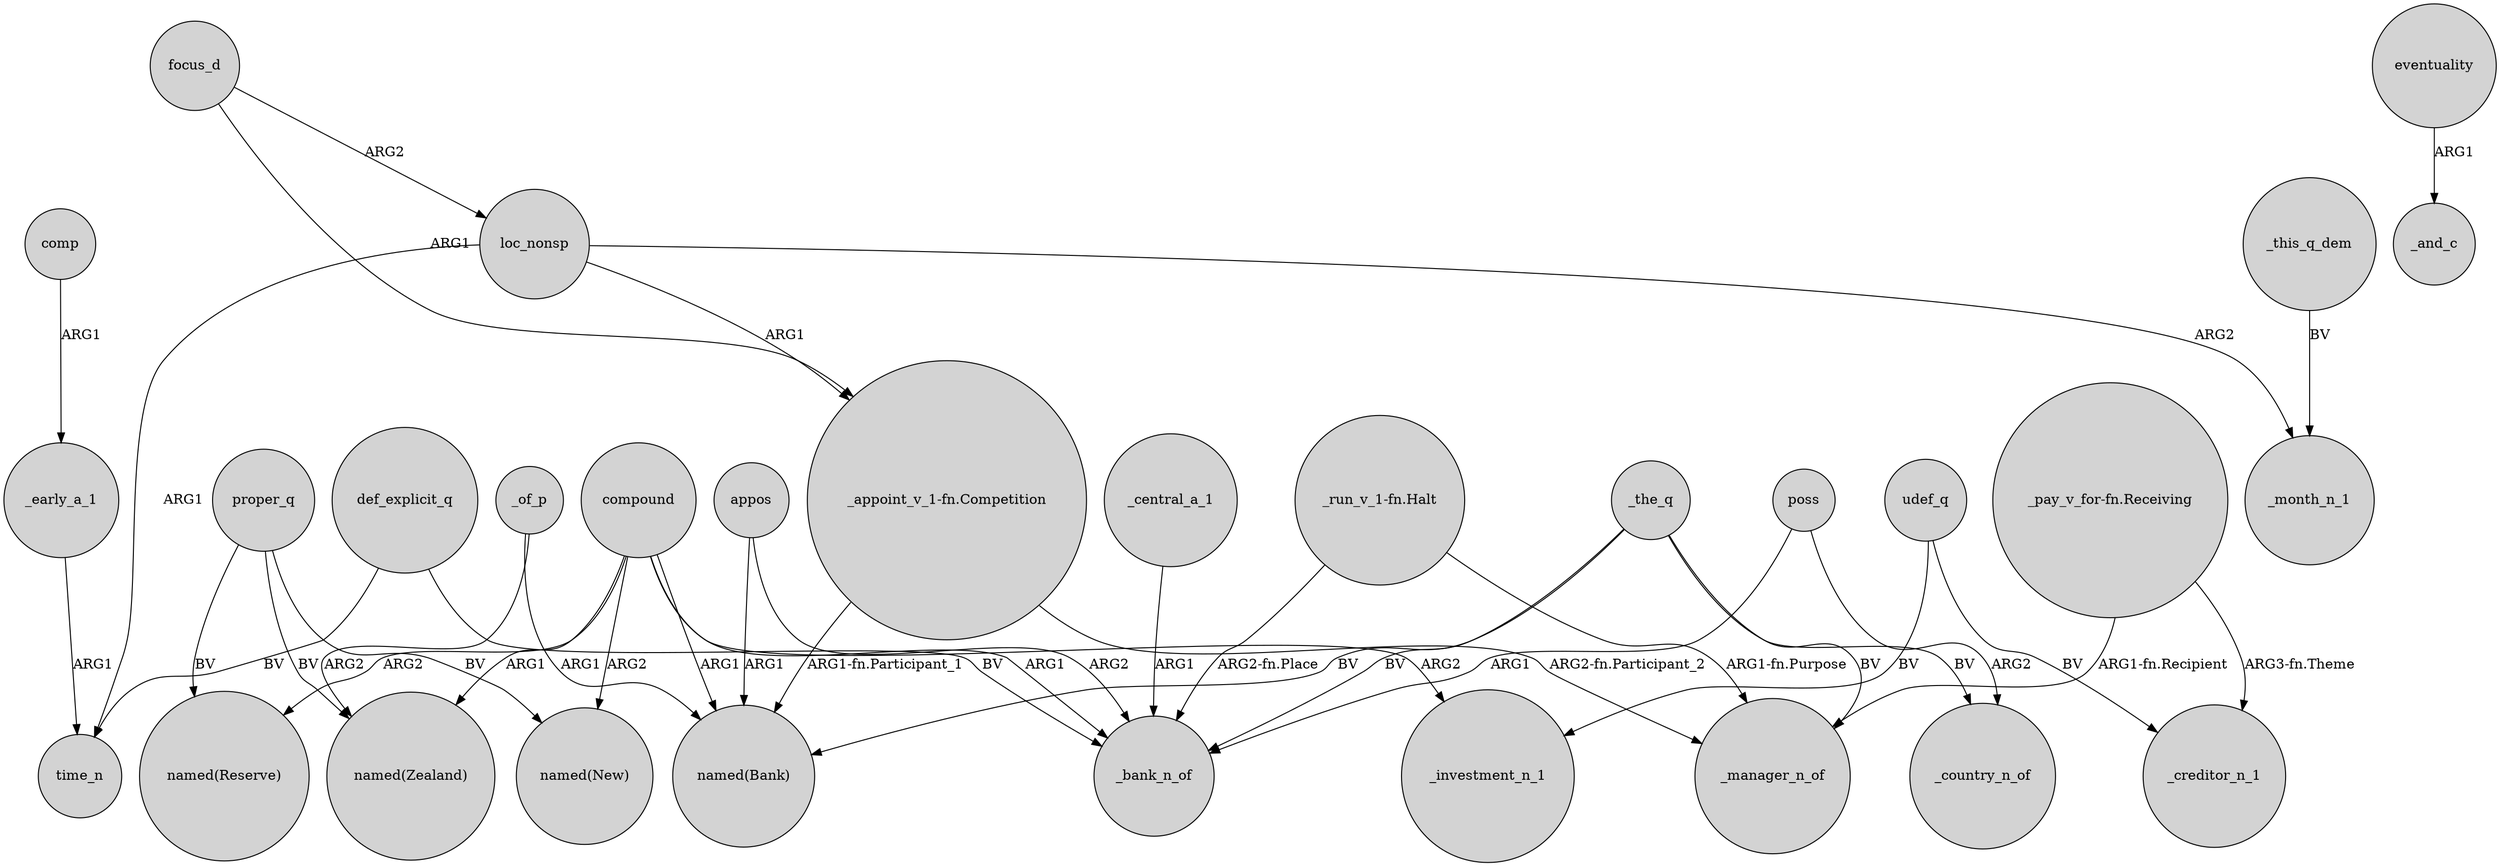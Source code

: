 digraph {
	node [shape=circle style=filled]
	_early_a_1 -> time_n [label=ARG1]
	loc_nonsp -> "_appoint_v_1-fn.Competition" [label=ARG1]
	compound -> "named(Reserve)" [label=ARG2]
	_the_q -> _bank_n_of [label=BV]
	def_explicit_q -> _bank_n_of [label=BV]
	poss -> _country_n_of [label=ARG2]
	eventuality -> _and_c [label=ARG1]
	compound -> "named(New)" [label=ARG2]
	compound -> _investment_n_1 [label=ARG2]
	appos -> "named(Bank)" [label=ARG1]
	compound -> _bank_n_of [label=ARG1]
	_of_p -> "named(Zealand)" [label=ARG2]
	"_pay_v_for-fn.Receiving" -> _manager_n_of [label="ARG1-fn.Recipient"]
	proper_q -> "named(New)" [label=BV]
	_central_a_1 -> _bank_n_of [label=ARG1]
	comp -> _early_a_1 [label=ARG1]
	"_run_v_1-fn.Halt" -> _manager_n_of [label="ARG1-fn.Purpose"]
	compound -> "named(Bank)" [label=ARG1]
	focus_d -> loc_nonsp [label=ARG2]
	compound -> "named(Zealand)" [label=ARG1]
	_of_p -> "named(Bank)" [label=ARG1]
	loc_nonsp -> _month_n_1 [label=ARG2]
	appos -> _bank_n_of [label=ARG2]
	poss -> _bank_n_of [label=ARG1]
	"_pay_v_for-fn.Receiving" -> _creditor_n_1 [label="ARG3-fn.Theme"]
	"_appoint_v_1-fn.Competition" -> _manager_n_of [label="ARG2-fn.Participant_2"]
	_the_q -> "named(Bank)" [label=BV]
	_the_q -> _manager_n_of [label=BV]
	_the_q -> _country_n_of [label=BV]
	udef_q -> _investment_n_1 [label=BV]
	loc_nonsp -> time_n [label=ARG1]
	_this_q_dem -> _month_n_1 [label=BV]
	"_appoint_v_1-fn.Competition" -> "named(Bank)" [label="ARG1-fn.Participant_1"]
	def_explicit_q -> time_n [label=BV]
	proper_q -> "named(Zealand)" [label=BV]
	"_run_v_1-fn.Halt" -> _bank_n_of [label="ARG2-fn.Place"]
	focus_d -> "_appoint_v_1-fn.Competition" [label=ARG1]
	udef_q -> _creditor_n_1 [label=BV]
	proper_q -> "named(Reserve)" [label=BV]
}
